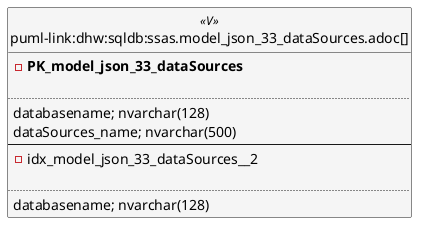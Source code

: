 @startuml
left to right direction
'top to bottom direction
hide circle
'avoide "." issues:
set namespaceSeparator none


skinparam class {
  BackgroundColor White
  BackgroundColor<<FN>> Yellow
  BackgroundColor<<FS>> Yellow
  BackgroundColor<<FT>> LightGray
  BackgroundColor<<IF>> Yellow
  BackgroundColor<<IS>> Yellow
  BackgroundColor<<P>> Aqua
  BackgroundColor<<PC>> Aqua
  BackgroundColor<<SN>> Yellow
  BackgroundColor<<SO>> SlateBlue
  BackgroundColor<<TF>> LightGray
  BackgroundColor<<TR>> Tomato
  BackgroundColor<<U>> White
  BackgroundColor<<V>> WhiteSmoke
  BackgroundColor<<X>> Aqua
  BackgroundColor<<external>> AliceBlue
}


entity "puml-link:dhw:sqldb:ssas.model_json_33_dataSources.adoc[]" as ssas.model_json_33_dataSources << V >> {
- **PK_model_json_33_dataSources**

..
databasename; nvarchar(128)
dataSources_name; nvarchar(500)
--
- idx_model_json_33_dataSources__2

..
databasename; nvarchar(128)
}


@enduml

